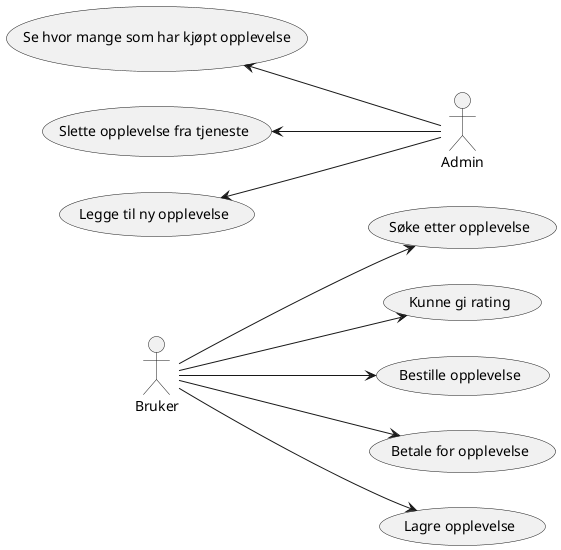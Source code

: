 @startuml name vetle
'https://plantuml.com/use-case-diagram

left to right direction
:Bruker: --> (Søke etter opplevelse)
:Bruker: --> (Kunne gi rating)
:Bruker: --> (Bestille opplevelse)
:Bruker: --> (Betale for opplevelse)
:Bruker: --> (Lagre opplevelse)

(Se hvor mange som har kjøpt opplevelse) <-- :Admin: 
(Slette opplevelse fra tjeneste) <-- :Admin:
(Legge til ny opplevelse) <-- :Admin:


@enduml